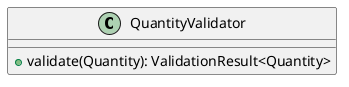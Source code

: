 @startuml

    class QuantityValidator [[QuantityValidator.html]] {
        +validate(Quantity): ValidationResult<Quantity>
    }

@enduml
